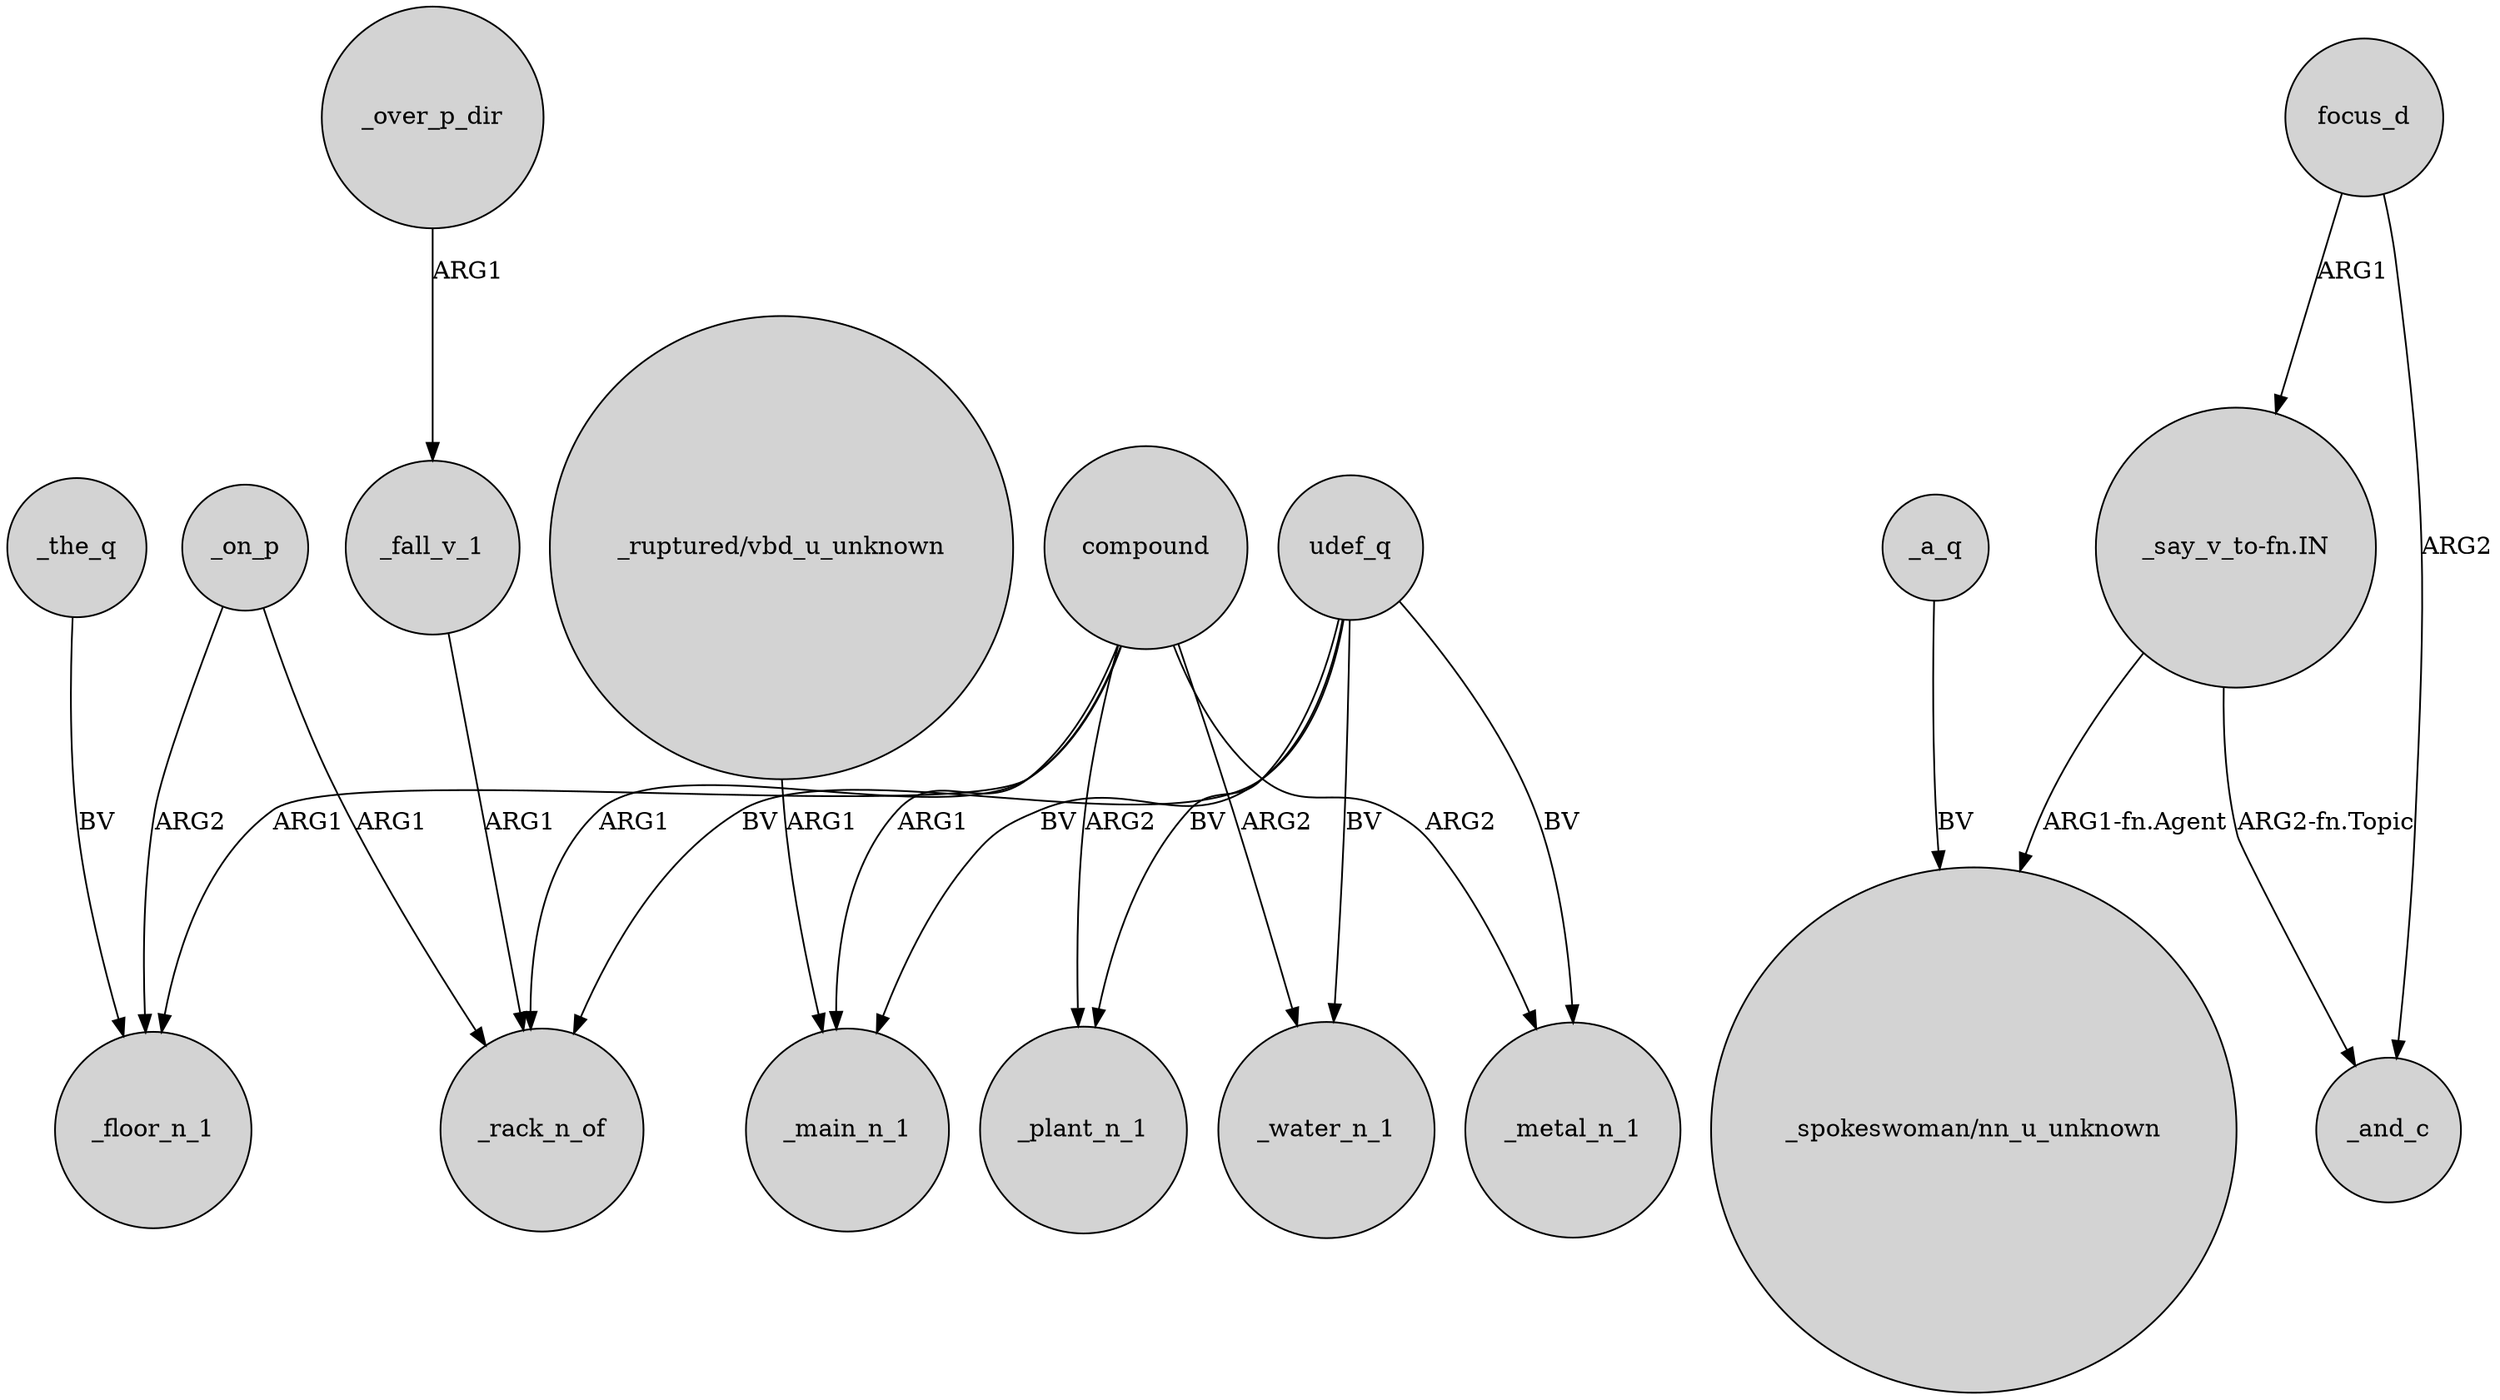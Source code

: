 digraph {
	node [shape=circle style=filled]
	"_ruptured/vbd_u_unknown" -> _main_n_1 [label=ARG1]
	_on_p -> _rack_n_of [label=ARG1]
	compound -> _floor_n_1 [label=ARG1]
	compound -> _main_n_1 [label=ARG1]
	_a_q -> "_spokeswoman/nn_u_unknown" [label=BV]
	compound -> _water_n_1 [label=ARG2]
	compound -> _rack_n_of [label=ARG1]
	focus_d -> _and_c [label=ARG2]
	_the_q -> _floor_n_1 [label=BV]
	udef_q -> _rack_n_of [label=BV]
	udef_q -> _water_n_1 [label=BV]
	compound -> _metal_n_1 [label=ARG2]
	_on_p -> _floor_n_1 [label=ARG2]
	compound -> _plant_n_1 [label=ARG2]
	"_say_v_to-fn.IN" -> _and_c [label="ARG2-fn.Topic"]
	"_say_v_to-fn.IN" -> "_spokeswoman/nn_u_unknown" [label="ARG1-fn.Agent"]
	udef_q -> _plant_n_1 [label=BV]
	udef_q -> _metal_n_1 [label=BV]
	udef_q -> _main_n_1 [label=BV]
	_fall_v_1 -> _rack_n_of [label=ARG1]
	_over_p_dir -> _fall_v_1 [label=ARG1]
	focus_d -> "_say_v_to-fn.IN" [label=ARG1]
}
